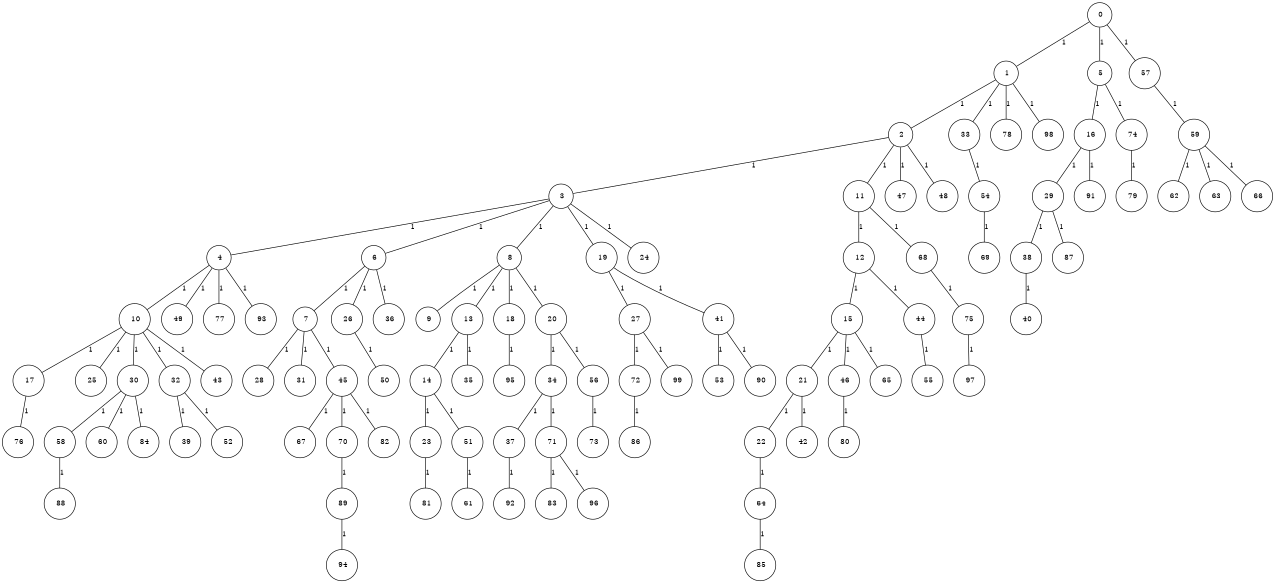 graph G {
size="8.5,11;"
ratio = "expand;"
fixedsize="true;"
overlap="scale;"
node[shape=circle,width=.12,hight=.12,fontsize=12]
edge[fontsize=12]

0[label=" 0" color=black, pos="0.79417448,2.0576513!"];
1[label=" 1" color=black, pos="0.80128503,0.37382984!"];
2[label=" 2" color=black, pos="0.49824988,2.1800344!"];
3[label=" 3" color=black, pos="1.6111787,2.0240088!"];
4[label=" 4" color=black, pos="2.1225671,2.5628764!"];
5[label=" 5" color=black, pos="0.050353672,2.6666649!"];
6[label=" 6" color=black, pos="2.2707017,1.9632583!"];
7[label=" 7" color=black, pos="2.1724353,0.10843051!"];
8[label=" 8" color=black, pos="1.4273937,0.85084043!"];
9[label=" 9" color=black, pos="0.79565728,1.1155408!"];
10[label=" 10" color=black, pos="2.1206456,0.50793151!"];
11[label=" 11" color=black, pos="2.7333933,0.54418246!"];
12[label=" 12" color=black, pos="1.8194952,0.7279781!"];
13[label=" 13" color=black, pos="1.1888673,2.0999851!"];
14[label=" 14" color=black, pos="1.1989952,0.12270383!"];
15[label=" 15" color=black, pos="0.020115362,1.3380403!"];
16[label=" 16" color=black, pos="2.3972161,0.67618789!"];
17[label=" 17" color=black, pos="2.413551,1.4867805!"];
18[label=" 18" color=black, pos="2.0873038,1.2660208!"];
19[label=" 19" color=black, pos="2.5266524,1.6766576!"];
20[label=" 20" color=black, pos="1.9172621,1.2159964!"];
21[label=" 21" color=black, pos="2.7992787,0.56569853!"];
22[label=" 22" color=black, pos="1.3792249,2.3697044!"];
23[label=" 23" color=black, pos="2.9195367,1.8468494!"];
24[label=" 24" color=black, pos="0.89662542,2.5096262!"];
25[label=" 25" color=black, pos="1.3147659,1.844373!"];
26[label=" 26" color=black, pos="1.9911188,2.222767!"];
27[label=" 27" color=black, pos="2.9205971,2.8639188!"];
28[label=" 28" color=black, pos="1.3040603,2.9439886!"];
29[label=" 29" color=black, pos="1.3958967,1.1016129!"];
30[label=" 30" color=black, pos="2.1980895,1.1744618!"];
31[label=" 31" color=black, pos="1.179062,2.4343791!"];
32[label=" 32" color=black, pos="1.5443484,2.3858638!"];
33[label=" 33" color=black, pos="0.940412,0.26118413!"];
34[label=" 34" color=black, pos="1.3406305,2.449302!"];
35[label=" 35" color=black, pos="1.3833757,1.0990868!"];
36[label=" 36" color=black, pos="1.3931359,0.79077496!"];
37[label=" 37" color=black, pos="1.5527626,1.5641541!"];
38[label=" 38" color=black, pos="1.3637051,2.8684784!"];
39[label=" 39" color=black, pos="2.7599271,2.6184544!"];
40[label=" 40" color=black, pos="1.2468627,0.16338984!"];
41[label=" 41" color=black, pos="1.2345549,2.1188055!"];
42[label=" 42" color=black, pos="1.9085251,2.8364131!"];
43[label=" 43" color=black, pos="1.8813282,0.97933678!"];
44[label=" 44" color=black, pos="2.9785753,1.0634968!"];
45[label=" 45" color=black, pos="1.6624996,1.2821901!"];
46[label=" 46" color=black, pos="0.36626682,1.5689716!"];
47[label=" 47" color=black, pos="0.45352596,1.4304694!"];
48[label=" 48" color=black, pos="2.1917442,2.8876634!"];
49[label=" 49" color=black, pos="1.0184332,1.0014846!"];
50[label=" 50" color=black, pos="0.57457639,1.2188591!"];
51[label=" 51" color=black, pos="0.77339747,1.7303688!"];
52[label=" 52" color=black, pos="0.96830758,1.2833107!"];
53[label=" 53" color=black, pos="0.42151646,2.6570118!"];
54[label=" 54" color=black, pos="1.7161693,0.91397719!"];
55[label=" 55" color=black, pos="1.4134095,2.870084!"];
56[label=" 56" color=black, pos="2.9383058,2.0314528!"];
57[label=" 57" color=black, pos="1.7642163,1.8836973!"];
58[label=" 58" color=black, pos="1.870835,0.79469728!"];
59[label=" 59" color=black, pos="2.3007522,1.3962052!"];
60[label=" 60" color=black, pos="2.3189317,2.8998669!"];
61[label=" 61" color=black, pos="0.24501677,0.5282314!"];
62[label=" 62" color=black, pos="1.7828621,1.1308814!"];
63[label=" 63" color=black, pos="1.7866552,1.8014252!"];
64[label=" 64" color=black, pos="0.75871273,2.6817!"];
65[label=" 65" color=black, pos="1.8658153,2.8617216!"];
66[label=" 66" color=black, pos="1.6679536,0.38088272!"];
67[label=" 67" color=black, pos="2.181485,1.2377656!"];
68[label=" 68" color=black, pos="0.45660386,2.2408648!"];
69[label=" 69" color=black, pos="0.69451117,0.66280674!"];
70[label=" 70" color=black, pos="1.2113047,2.6736448!"];
71[label=" 71" color=black, pos="1.7946535,1.7229209!"];
72[label=" 72" color=black, pos="1.307948,2.0762952!"];
73[label=" 73" color=black, pos="2.9700181,0.91041359!"];
74[label=" 74" color=black, pos="2.5944357,2.6066776!"];
75[label=" 75" color=black, pos="1.0683842,1.2763374!"];
76[label=" 76" color=black, pos="2.9820757,0.22660873!"];
77[label=" 77" color=black, pos="1.2862983,0.15396011!"];
78[label=" 78" color=black, pos="0.6831036,2.4955629!"];
79[label=" 79" color=black, pos="2.3026749,2.0311233!"];
80[label=" 80" color=black, pos="0.62310466,2.7843861!"];
81[label=" 81" color=black, pos="1.0454353,1.2310946!"];
82[label=" 82" color=black, pos="2.986096,1.4157918!"];
83[label=" 83" color=black, pos="2.6822154,1.5794684!"];
84[label=" 84" color=black, pos="1.2093313,2.3408779!"];
85[label=" 85" color=black, pos="1.6954926,2.9932326!"];
86[label=" 86" color=black, pos="0.32244292,2.8563533!"];
87[label=" 87" color=black, pos="0.70727925,2.2357406!"];
88[label=" 88" color=black, pos="1.9948951,1.9235067!"];
89[label=" 89" color=black, pos="2.7149264,1.6802015!"];
90[label=" 90" color=black, pos="1.9923735,2.7555027!"];
91[label=" 91" color=black, pos="2.7881225,2.3388799!"];
92[label=" 92" color=black, pos="1.1410482,2.4930833!"];
93[label=" 93" color=black, pos="0.17459581,2.2151369!"];
94[label=" 94" color=black, pos="2.9751114,1.1221565!"];
95[label=" 95" color=black, pos="1.9589667,0.012774528!"];
96[label=" 96" color=black, pos="2.3780238,0.99419224!"];
97[label=" 97" color=black, pos="1.0908825,0.79397275!"];
98[label=" 98" color=black, pos="1.7703871,0.7578448!"];
99[label=" 99" color=black, pos="1.8844466,0.55596337!"];
0--1[label="1"]
0--5[label="1"]
0--57[label="1"]
1--2[label="1"]
1--33[label="1"]
1--78[label="1"]
1--98[label="1"]
2--3[label="1"]
2--11[label="1"]
2--47[label="1"]
2--48[label="1"]
3--4[label="1"]
3--6[label="1"]
3--8[label="1"]
3--19[label="1"]
3--24[label="1"]
4--10[label="1"]
4--49[label="1"]
4--77[label="1"]
4--93[label="1"]
5--16[label="1"]
5--74[label="1"]
6--7[label="1"]
6--26[label="1"]
6--36[label="1"]
7--28[label="1"]
7--31[label="1"]
7--45[label="1"]
8--9[label="1"]
8--13[label="1"]
8--18[label="1"]
8--20[label="1"]
10--17[label="1"]
10--25[label="1"]
10--30[label="1"]
10--32[label="1"]
10--43[label="1"]
11--12[label="1"]
11--68[label="1"]
12--15[label="1"]
12--44[label="1"]
13--14[label="1"]
13--35[label="1"]
14--23[label="1"]
14--51[label="1"]
15--21[label="1"]
15--46[label="1"]
15--65[label="1"]
16--29[label="1"]
16--91[label="1"]
17--76[label="1"]
18--95[label="1"]
19--27[label="1"]
19--41[label="1"]
20--34[label="1"]
20--56[label="1"]
21--22[label="1"]
21--42[label="1"]
22--64[label="1"]
23--81[label="1"]
26--50[label="1"]
27--72[label="1"]
27--99[label="1"]
29--38[label="1"]
29--87[label="1"]
30--58[label="1"]
30--60[label="1"]
30--84[label="1"]
32--39[label="1"]
32--52[label="1"]
33--54[label="1"]
34--37[label="1"]
34--71[label="1"]
37--92[label="1"]
38--40[label="1"]
41--53[label="1"]
41--90[label="1"]
44--55[label="1"]
45--67[label="1"]
45--70[label="1"]
45--82[label="1"]
46--80[label="1"]
51--61[label="1"]
54--69[label="1"]
56--73[label="1"]
57--59[label="1"]
58--88[label="1"]
59--62[label="1"]
59--63[label="1"]
59--66[label="1"]
64--85[label="1"]
68--75[label="1"]
70--89[label="1"]
71--83[label="1"]
71--96[label="1"]
72--86[label="1"]
74--79[label="1"]
75--97[label="1"]
89--94[label="1"]

}
